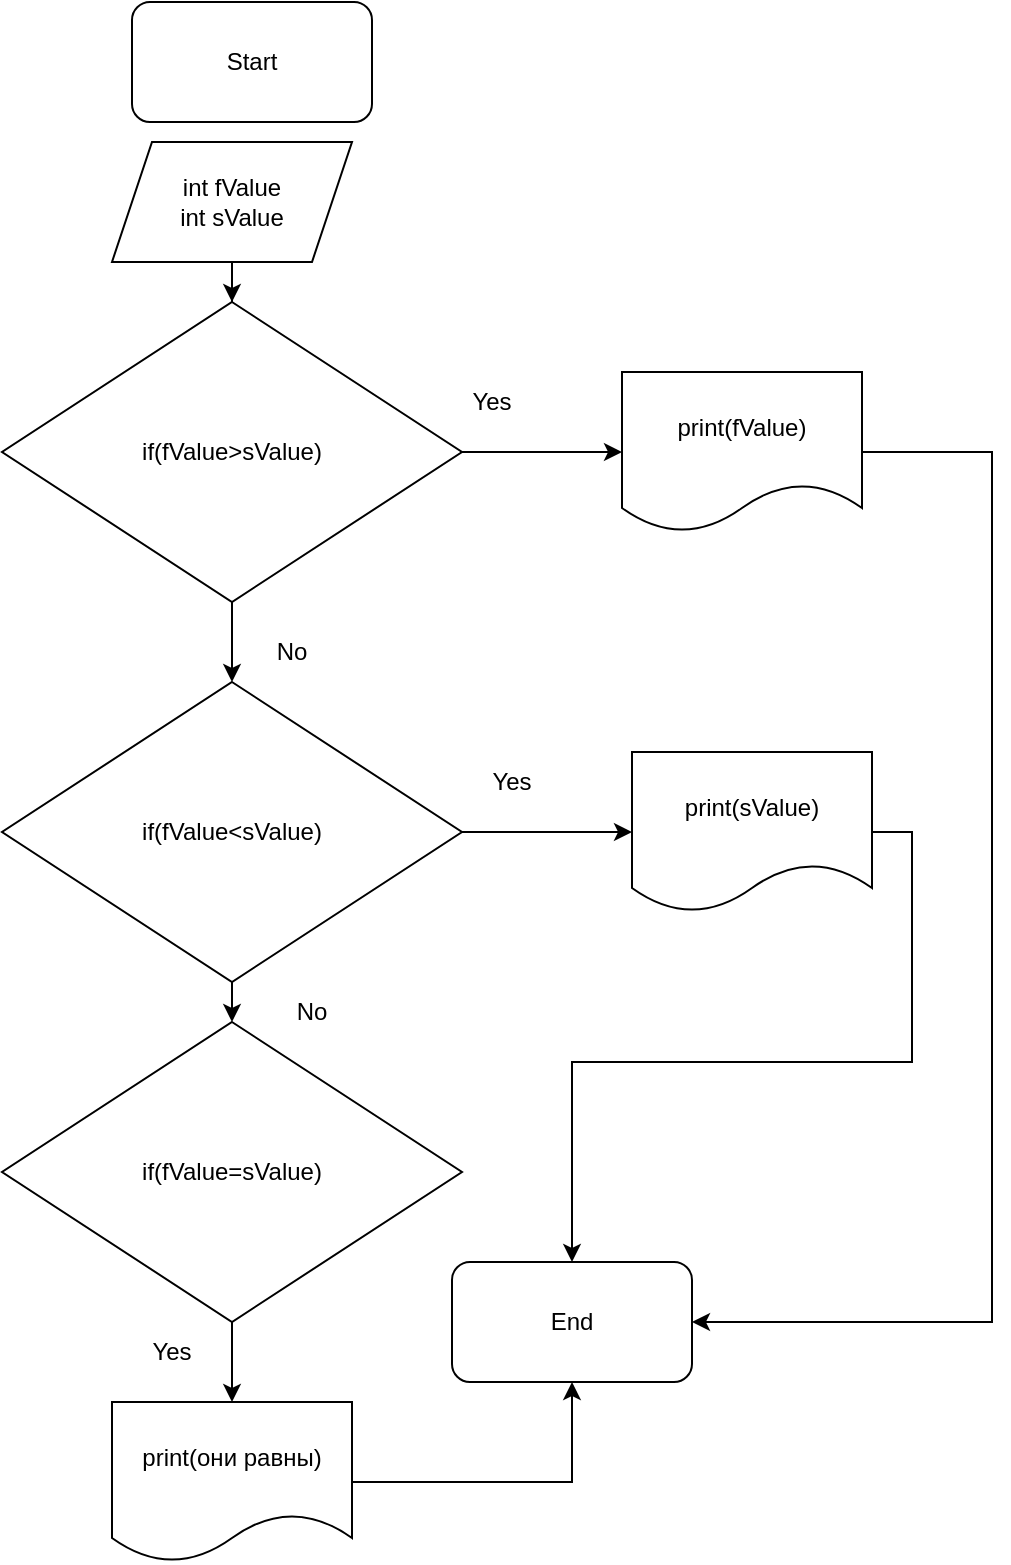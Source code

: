 <mxfile version="20.2.3" type="device" pages="4"><diagram id="yKxUKy81zH5QKMak2klH" name="Задача1"><mxGraphModel dx="1038" dy="551" grid="1" gridSize="10" guides="1" tooltips="1" connect="1" arrows="1" fold="1" page="1" pageScale="1" pageWidth="827" pageHeight="1169" math="0" shadow="0"><root><mxCell id="0"/><mxCell id="1" parent="0"/><mxCell id="kVvOm_kDxzv50vNutfNs-1" value="Start" style="rounded=1;whiteSpace=wrap;html=1;" vertex="1" parent="1"><mxGeometry x="340" y="20" width="120" height="60" as="geometry"/></mxCell><mxCell id="kVvOm_kDxzv50vNutfNs-4" value="" style="edgeStyle=orthogonalEdgeStyle;rounded=0;orthogonalLoop=1;jettySize=auto;html=1;" edge="1" parent="1" source="kVvOm_kDxzv50vNutfNs-2" target="kVvOm_kDxzv50vNutfNs-3"><mxGeometry relative="1" as="geometry"/></mxCell><mxCell id="kVvOm_kDxzv50vNutfNs-2" value="int fValue&lt;br&gt;int sValue" style="shape=parallelogram;perimeter=parallelogramPerimeter;whiteSpace=wrap;html=1;fixedSize=1;" vertex="1" parent="1"><mxGeometry x="330" y="90" width="120" height="60" as="geometry"/></mxCell><mxCell id="kVvOm_kDxzv50vNutfNs-7" value="" style="edgeStyle=orthogonalEdgeStyle;rounded=0;orthogonalLoop=1;jettySize=auto;html=1;" edge="1" parent="1" source="kVvOm_kDxzv50vNutfNs-3" target="kVvOm_kDxzv50vNutfNs-6"><mxGeometry relative="1" as="geometry"/></mxCell><mxCell id="kVvOm_kDxzv50vNutfNs-8" style="edgeStyle=orthogonalEdgeStyle;rounded=0;orthogonalLoop=1;jettySize=auto;html=1;exitX=0.5;exitY=1;exitDx=0;exitDy=0;" edge="1" parent="1" source="kVvOm_kDxzv50vNutfNs-3" target="kVvOm_kDxzv50vNutfNs-5"><mxGeometry relative="1" as="geometry"/></mxCell><mxCell id="kVvOm_kDxzv50vNutfNs-3" value="if(fValue&amp;gt;sValue)" style="rhombus;whiteSpace=wrap;html=1;" vertex="1" parent="1"><mxGeometry x="275" y="170" width="230" height="150" as="geometry"/></mxCell><mxCell id="kVvOm_kDxzv50vNutfNs-10" value="" style="edgeStyle=orthogonalEdgeStyle;rounded=0;orthogonalLoop=1;jettySize=auto;html=1;" edge="1" parent="1" source="kVvOm_kDxzv50vNutfNs-5" target="kVvOm_kDxzv50vNutfNs-9"><mxGeometry relative="1" as="geometry"/></mxCell><mxCell id="kVvOm_kDxzv50vNutfNs-17" style="edgeStyle=orthogonalEdgeStyle;rounded=0;orthogonalLoop=1;jettySize=auto;html=1;exitX=0.5;exitY=1;exitDx=0;exitDy=0;entryX=0.5;entryY=0;entryDx=0;entryDy=0;" edge="1" parent="1" source="kVvOm_kDxzv50vNutfNs-5" target="kVvOm_kDxzv50vNutfNs-16"><mxGeometry relative="1" as="geometry"/></mxCell><mxCell id="kVvOm_kDxzv50vNutfNs-5" value="if(fValue&amp;lt;sValue)" style="rhombus;whiteSpace=wrap;html=1;" vertex="1" parent="1"><mxGeometry x="275" y="360" width="230" height="150" as="geometry"/></mxCell><mxCell id="kVvOm_kDxzv50vNutfNs-15" style="edgeStyle=orthogonalEdgeStyle;rounded=0;orthogonalLoop=1;jettySize=auto;html=1;exitX=1;exitY=0.5;exitDx=0;exitDy=0;entryX=1;entryY=0.5;entryDx=0;entryDy=0;" edge="1" parent="1" source="kVvOm_kDxzv50vNutfNs-6" target="kVvOm_kDxzv50vNutfNs-13"><mxGeometry relative="1" as="geometry"><Array as="points"><mxPoint x="770" y="245"/><mxPoint x="770" y="680"/></Array></mxGeometry></mxCell><mxCell id="kVvOm_kDxzv50vNutfNs-6" value="print(fValue)" style="shape=document;whiteSpace=wrap;html=1;boundedLbl=1;" vertex="1" parent="1"><mxGeometry x="585" y="205" width="120" height="80" as="geometry"/></mxCell><mxCell id="kVvOm_kDxzv50vNutfNs-14" style="edgeStyle=orthogonalEdgeStyle;rounded=0;orthogonalLoop=1;jettySize=auto;html=1;exitX=1;exitY=0.5;exitDx=0;exitDy=0;entryX=0.5;entryY=0;entryDx=0;entryDy=0;" edge="1" parent="1" source="kVvOm_kDxzv50vNutfNs-9" target="kVvOm_kDxzv50vNutfNs-13"><mxGeometry relative="1" as="geometry"><Array as="points"><mxPoint x="730" y="435"/><mxPoint x="730" y="550"/><mxPoint x="560" y="550"/></Array></mxGeometry></mxCell><mxCell id="kVvOm_kDxzv50vNutfNs-9" value="print(sValue)" style="shape=document;whiteSpace=wrap;html=1;boundedLbl=1;" vertex="1" parent="1"><mxGeometry x="590" y="395" width="120" height="80" as="geometry"/></mxCell><mxCell id="kVvOm_kDxzv50vNutfNs-11" value="Yes" style="text;html=1;strokeColor=none;fillColor=none;align=center;verticalAlign=middle;whiteSpace=wrap;rounded=0;" vertex="1" parent="1"><mxGeometry x="490" y="205" width="60" height="30" as="geometry"/></mxCell><mxCell id="kVvOm_kDxzv50vNutfNs-12" value="No" style="text;html=1;strokeColor=none;fillColor=none;align=center;verticalAlign=middle;whiteSpace=wrap;rounded=0;" vertex="1" parent="1"><mxGeometry x="390" y="330" width="60" height="30" as="geometry"/></mxCell><mxCell id="kVvOm_kDxzv50vNutfNs-13" value="End" style="rounded=1;whiteSpace=wrap;html=1;" vertex="1" parent="1"><mxGeometry x="500" y="650" width="120" height="60" as="geometry"/></mxCell><mxCell id="kVvOm_kDxzv50vNutfNs-20" style="edgeStyle=orthogonalEdgeStyle;rounded=0;orthogonalLoop=1;jettySize=auto;html=1;exitX=0.5;exitY=1;exitDx=0;exitDy=0;entryX=0.5;entryY=0;entryDx=0;entryDy=0;" edge="1" parent="1" source="kVvOm_kDxzv50vNutfNs-16" target="kVvOm_kDxzv50vNutfNs-19"><mxGeometry relative="1" as="geometry"/></mxCell><mxCell id="kVvOm_kDxzv50vNutfNs-16" value="if(fValue=sValue)" style="rhombus;whiteSpace=wrap;html=1;" vertex="1" parent="1"><mxGeometry x="275" y="530" width="230" height="150" as="geometry"/></mxCell><mxCell id="kVvOm_kDxzv50vNutfNs-21" style="edgeStyle=orthogonalEdgeStyle;rounded=0;orthogonalLoop=1;jettySize=auto;html=1;exitX=1;exitY=0.5;exitDx=0;exitDy=0;entryX=0.5;entryY=1;entryDx=0;entryDy=0;" edge="1" parent="1" source="kVvOm_kDxzv50vNutfNs-19" target="kVvOm_kDxzv50vNutfNs-13"><mxGeometry relative="1" as="geometry"/></mxCell><mxCell id="kVvOm_kDxzv50vNutfNs-19" value="print(они равны)" style="shape=document;whiteSpace=wrap;html=1;boundedLbl=1;" vertex="1" parent="1"><mxGeometry x="330" y="720" width="120" height="80" as="geometry"/></mxCell><mxCell id="kVvOm_kDxzv50vNutfNs-22" value="No" style="text;html=1;strokeColor=none;fillColor=none;align=center;verticalAlign=middle;whiteSpace=wrap;rounded=0;" vertex="1" parent="1"><mxGeometry x="400" y="510" width="60" height="30" as="geometry"/></mxCell><mxCell id="kVvOm_kDxzv50vNutfNs-23" value="Yes" style="text;html=1;strokeColor=none;fillColor=none;align=center;verticalAlign=middle;whiteSpace=wrap;rounded=0;" vertex="1" parent="1"><mxGeometry x="500" y="395" width="60" height="30" as="geometry"/></mxCell><mxCell id="kVvOm_kDxzv50vNutfNs-24" value="Yes" style="text;html=1;strokeColor=none;fillColor=none;align=center;verticalAlign=middle;whiteSpace=wrap;rounded=0;" vertex="1" parent="1"><mxGeometry x="330" y="680" width="60" height="30" as="geometry"/></mxCell></root></mxGraphModel></diagram><diagram id="b7r-0aSaufglYvPV-Auo" name="Задача 2"><mxGraphModel dx="1038" dy="551" grid="1" gridSize="10" guides="1" tooltips="1" connect="1" arrows="1" fold="1" page="1" pageScale="1" pageWidth="827" pageHeight="1169" math="0" shadow="0"><root><mxCell id="0"/><mxCell id="1" parent="0"/><mxCell id="_4_dlHyUzMax-CFQujQ9-1" value="Start" style="rounded=1;whiteSpace=wrap;html=1;" vertex="1" parent="1"><mxGeometry x="195" y="40" width="120" height="60" as="geometry"/></mxCell><mxCell id="_4_dlHyUzMax-CFQujQ9-2" value="" style="edgeStyle=orthogonalEdgeStyle;rounded=0;orthogonalLoop=1;jettySize=auto;html=1;" edge="1" parent="1" source="_4_dlHyUzMax-CFQujQ9-3" target="_4_dlHyUzMax-CFQujQ9-6"><mxGeometry relative="1" as="geometry"/></mxCell><mxCell id="_4_dlHyUzMax-CFQujQ9-3" value="int fValue&lt;br&gt;int sValue&lt;br&gt;int tValue" style="shape=parallelogram;perimeter=parallelogramPerimeter;whiteSpace=wrap;html=1;fixedSize=1;" vertex="1" parent="1"><mxGeometry x="185" y="110" width="120" height="60" as="geometry"/></mxCell><mxCell id="_4_dlHyUzMax-CFQujQ9-4" value="" style="edgeStyle=orthogonalEdgeStyle;rounded=0;orthogonalLoop=1;jettySize=auto;html=1;" edge="1" parent="1" source="_4_dlHyUzMax-CFQujQ9-6" target="_4_dlHyUzMax-CFQujQ9-11"><mxGeometry relative="1" as="geometry"/></mxCell><mxCell id="_4_dlHyUzMax-CFQujQ9-5" style="edgeStyle=orthogonalEdgeStyle;rounded=0;orthogonalLoop=1;jettySize=auto;html=1;exitX=0.5;exitY=1;exitDx=0;exitDy=0;" edge="1" parent="1" source="_4_dlHyUzMax-CFQujQ9-6" target="_4_dlHyUzMax-CFQujQ9-9"><mxGeometry relative="1" as="geometry"/></mxCell><mxCell id="_4_dlHyUzMax-CFQujQ9-6" value="if(fValue&amp;gt;sValue &amp;amp;&amp;amp; fValue&amp;gt;tValue)" style="rhombus;whiteSpace=wrap;html=1;" vertex="1" parent="1"><mxGeometry x="130" y="190" width="230" height="150" as="geometry"/></mxCell><mxCell id="_4_dlHyUzMax-CFQujQ9-7" value="" style="edgeStyle=orthogonalEdgeStyle;rounded=0;orthogonalLoop=1;jettySize=auto;html=1;" edge="1" parent="1" source="_4_dlHyUzMax-CFQujQ9-9" target="_4_dlHyUzMax-CFQujQ9-13"><mxGeometry relative="1" as="geometry"/></mxCell><mxCell id="_4_dlHyUzMax-CFQujQ9-8" style="edgeStyle=orthogonalEdgeStyle;rounded=0;orthogonalLoop=1;jettySize=auto;html=1;exitX=0.5;exitY=1;exitDx=0;exitDy=0;entryX=0.5;entryY=0;entryDx=0;entryDy=0;" edge="1" parent="1" source="_4_dlHyUzMax-CFQujQ9-9" target="_4_dlHyUzMax-CFQujQ9-18"><mxGeometry relative="1" as="geometry"/></mxCell><mxCell id="_4_dlHyUzMax-CFQujQ9-9" value="if(fValue&amp;lt;sValue &amp;amp;&amp;amp; sValue&amp;gt;tValue)" style="rhombus;whiteSpace=wrap;html=1;" vertex="1" parent="1"><mxGeometry x="130" y="380" width="230" height="150" as="geometry"/></mxCell><mxCell id="_4_dlHyUzMax-CFQujQ9-31" style="edgeStyle=orthogonalEdgeStyle;rounded=0;orthogonalLoop=1;jettySize=auto;html=1;exitX=1;exitY=0.5;exitDx=0;exitDy=0;entryX=0.75;entryY=1;entryDx=0;entryDy=0;" edge="1" parent="1" source="_4_dlHyUzMax-CFQujQ9-11" target="_4_dlHyUzMax-CFQujQ9-16"><mxGeometry relative="1" as="geometry"><Array as="points"><mxPoint x="680" y="265"/><mxPoint x="680" y="900"/><mxPoint x="470" y="900"/></Array></mxGeometry></mxCell><mxCell id="_4_dlHyUzMax-CFQujQ9-11" value="print(fValue)" style="shape=document;whiteSpace=wrap;html=1;boundedLbl=1;" vertex="1" parent="1"><mxGeometry x="445" y="225" width="120" height="80" as="geometry"/></mxCell><mxCell id="_4_dlHyUzMax-CFQujQ9-30" style="edgeStyle=orthogonalEdgeStyle;rounded=0;orthogonalLoop=1;jettySize=auto;html=1;exitX=1;exitY=0.5;exitDx=0;exitDy=0;entryX=1;entryY=0.5;entryDx=0;entryDy=0;" edge="1" parent="1" source="_4_dlHyUzMax-CFQujQ9-13" target="_4_dlHyUzMax-CFQujQ9-16"><mxGeometry relative="1" as="geometry"><Array as="points"><mxPoint x="630" y="455"/><mxPoint x="630" y="850"/></Array></mxGeometry></mxCell><mxCell id="_4_dlHyUzMax-CFQujQ9-13" value="print(sValue)" style="shape=document;whiteSpace=wrap;html=1;boundedLbl=1;" vertex="1" parent="1"><mxGeometry x="445" y="415" width="120" height="80" as="geometry"/></mxCell><mxCell id="_4_dlHyUzMax-CFQujQ9-14" value="Yes" style="text;html=1;strokeColor=none;fillColor=none;align=center;verticalAlign=middle;whiteSpace=wrap;rounded=0;" vertex="1" parent="1"><mxGeometry x="345" y="225" width="60" height="30" as="geometry"/></mxCell><mxCell id="_4_dlHyUzMax-CFQujQ9-15" value="No" style="text;html=1;strokeColor=none;fillColor=none;align=center;verticalAlign=middle;whiteSpace=wrap;rounded=0;" vertex="1" parent="1"><mxGeometry x="245" y="350" width="60" height="30" as="geometry"/></mxCell><mxCell id="_4_dlHyUzMax-CFQujQ9-16" value="End" style="rounded=1;whiteSpace=wrap;html=1;" vertex="1" parent="1"><mxGeometry x="380" y="820" width="120" height="60" as="geometry"/></mxCell><mxCell id="_4_dlHyUzMax-CFQujQ9-24" style="edgeStyle=orthogonalEdgeStyle;rounded=0;orthogonalLoop=1;jettySize=auto;html=1;exitX=1;exitY=0.5;exitDx=0;exitDy=0;entryX=0;entryY=0.5;entryDx=0;entryDy=0;" edge="1" parent="1" source="_4_dlHyUzMax-CFQujQ9-18" target="_4_dlHyUzMax-CFQujQ9-20"><mxGeometry relative="1" as="geometry"/></mxCell><mxCell id="_4_dlHyUzMax-CFQujQ9-27" style="edgeStyle=orthogonalEdgeStyle;rounded=0;orthogonalLoop=1;jettySize=auto;html=1;exitX=0.5;exitY=1;exitDx=0;exitDy=0;entryX=0.5;entryY=0;entryDx=0;entryDy=0;" edge="1" parent="1" source="_4_dlHyUzMax-CFQujQ9-18" target="_4_dlHyUzMax-CFQujQ9-26"><mxGeometry relative="1" as="geometry"/></mxCell><mxCell id="_4_dlHyUzMax-CFQujQ9-18" value="if(fValue+sValue+tValue/3=fValue)" style="rhombus;whiteSpace=wrap;html=1;" vertex="1" parent="1"><mxGeometry x="130" y="550" width="230" height="150" as="geometry"/></mxCell><mxCell id="_4_dlHyUzMax-CFQujQ9-29" style="edgeStyle=orthogonalEdgeStyle;rounded=0;orthogonalLoop=1;jettySize=auto;html=1;exitX=1;exitY=0.5;exitDx=0;exitDy=0;entryX=0.5;entryY=0;entryDx=0;entryDy=0;" edge="1" parent="1" source="_4_dlHyUzMax-CFQujQ9-20" target="_4_dlHyUzMax-CFQujQ9-16"><mxGeometry relative="1" as="geometry"/></mxCell><mxCell id="_4_dlHyUzMax-CFQujQ9-20" value="print(они равны)" style="shape=document;whiteSpace=wrap;html=1;boundedLbl=1;" vertex="1" parent="1"><mxGeometry x="445" y="585" width="120" height="80" as="geometry"/></mxCell><mxCell id="_4_dlHyUzMax-CFQujQ9-21" value="No" style="text;html=1;strokeColor=none;fillColor=none;align=center;verticalAlign=middle;whiteSpace=wrap;rounded=0;" vertex="1" parent="1"><mxGeometry x="245" y="690" width="60" height="30" as="geometry"/></mxCell><mxCell id="_4_dlHyUzMax-CFQujQ9-22" value="Yes" style="text;html=1;strokeColor=none;fillColor=none;align=center;verticalAlign=middle;whiteSpace=wrap;rounded=0;" vertex="1" parent="1"><mxGeometry x="355" y="415" width="60" height="30" as="geometry"/></mxCell><mxCell id="_4_dlHyUzMax-CFQujQ9-23" value="Yes" style="text;html=1;strokeColor=none;fillColor=none;align=center;verticalAlign=middle;whiteSpace=wrap;rounded=0;" vertex="1" parent="1"><mxGeometry x="345" y="585" width="60" height="30" as="geometry"/></mxCell><mxCell id="_4_dlHyUzMax-CFQujQ9-28" style="edgeStyle=orthogonalEdgeStyle;rounded=0;orthogonalLoop=1;jettySize=auto;html=1;exitX=1;exitY=0.5;exitDx=0;exitDy=0;" edge="1" parent="1" source="_4_dlHyUzMax-CFQujQ9-26" target="_4_dlHyUzMax-CFQujQ9-16"><mxGeometry relative="1" as="geometry"/></mxCell><mxCell id="_4_dlHyUzMax-CFQujQ9-26" value="print(tValue)" style="shape=document;whiteSpace=wrap;html=1;boundedLbl=1;" vertex="1" parent="1"><mxGeometry x="185" y="740" width="120" height="80" as="geometry"/></mxCell></root></mxGraphModel></diagram><diagram id="BwbMBBybPB0Ej-NWFeUP" name="Задание 3"><mxGraphModel dx="1038" dy="551" grid="1" gridSize="10" guides="1" tooltips="1" connect="1" arrows="1" fold="1" page="1" pageScale="1" pageWidth="827" pageHeight="1169" math="0" shadow="0"><root><mxCell id="0"/><mxCell id="1" parent="0"/><mxCell id="qA_ETUiiyH4Pz-OY7aNU-3" style="edgeStyle=orthogonalEdgeStyle;rounded=0;orthogonalLoop=1;jettySize=auto;html=1;exitX=0.5;exitY=1;exitDx=0;exitDy=0;entryX=0.5;entryY=0;entryDx=0;entryDy=0;" edge="1" parent="1" source="qA_ETUiiyH4Pz-OY7aNU-1" target="qA_ETUiiyH4Pz-OY7aNU-2"><mxGeometry relative="1" as="geometry"/></mxCell><mxCell id="qA_ETUiiyH4Pz-OY7aNU-1" value="Start" style="rounded=1;whiteSpace=wrap;html=1;" vertex="1" parent="1"><mxGeometry x="320" y="10" width="120" height="60" as="geometry"/></mxCell><mxCell id="qA_ETUiiyH4Pz-OY7aNU-5" value="" style="edgeStyle=orthogonalEdgeStyle;rounded=0;orthogonalLoop=1;jettySize=auto;html=1;" edge="1" parent="1" source="qA_ETUiiyH4Pz-OY7aNU-2" target="qA_ETUiiyH4Pz-OY7aNU-4"><mxGeometry relative="1" as="geometry"/></mxCell><mxCell id="qA_ETUiiyH4Pz-OY7aNU-2" value="int value" style="shape=parallelogram;perimeter=parallelogramPerimeter;whiteSpace=wrap;html=1;fixedSize=1;" vertex="1" parent="1"><mxGeometry x="320" y="90" width="120" height="60" as="geometry"/></mxCell><mxCell id="qA_ETUiiyH4Pz-OY7aNU-7" value="" style="edgeStyle=orthogonalEdgeStyle;rounded=0;orthogonalLoop=1;jettySize=auto;html=1;" edge="1" parent="1" source="qA_ETUiiyH4Pz-OY7aNU-4" target="qA_ETUiiyH4Pz-OY7aNU-6"><mxGeometry relative="1" as="geometry"/></mxCell><mxCell id="qA_ETUiiyH4Pz-OY7aNU-9" value="" style="edgeStyle=orthogonalEdgeStyle;rounded=0;orthogonalLoop=1;jettySize=auto;html=1;" edge="1" parent="1" source="qA_ETUiiyH4Pz-OY7aNU-4" target="qA_ETUiiyH4Pz-OY7aNU-8"><mxGeometry relative="1" as="geometry"/></mxCell><mxCell id="qA_ETUiiyH4Pz-OY7aNU-4" value="value%2=0" style="rhombus;whiteSpace=wrap;html=1;" vertex="1" parent="1"><mxGeometry x="340" y="220" width="80" height="80" as="geometry"/></mxCell><mxCell id="qA_ETUiiyH4Pz-OY7aNU-12" style="edgeStyle=orthogonalEdgeStyle;rounded=0;orthogonalLoop=1;jettySize=auto;html=1;exitX=1;exitY=0.5;exitDx=0;exitDy=0;entryX=0.5;entryY=0;entryDx=0;entryDy=0;" edge="1" parent="1" source="qA_ETUiiyH4Pz-OY7aNU-6" target="qA_ETUiiyH4Pz-OY7aNU-10"><mxGeometry relative="1" as="geometry"/></mxCell><mxCell id="qA_ETUiiyH4Pz-OY7aNU-6" value="print(Четное)" style="shape=document;whiteSpace=wrap;html=1;boundedLbl=1;" vertex="1" parent="1"><mxGeometry x="480" y="220" width="120" height="80" as="geometry"/></mxCell><mxCell id="qA_ETUiiyH4Pz-OY7aNU-11" value="" style="edgeStyle=orthogonalEdgeStyle;rounded=0;orthogonalLoop=1;jettySize=auto;html=1;" edge="1" parent="1" source="qA_ETUiiyH4Pz-OY7aNU-8" target="qA_ETUiiyH4Pz-OY7aNU-10"><mxGeometry relative="1" as="geometry"/></mxCell><mxCell id="qA_ETUiiyH4Pz-OY7aNU-8" value="print(Не четное)" style="shape=document;whiteSpace=wrap;html=1;boundedLbl=1;" vertex="1" parent="1"><mxGeometry x="320" y="380" width="120" height="80" as="geometry"/></mxCell><mxCell id="qA_ETUiiyH4Pz-OY7aNU-10" value="End" style="rounded=1;whiteSpace=wrap;html=1;" vertex="1" parent="1"><mxGeometry x="520" y="390" width="120" height="60" as="geometry"/></mxCell></root></mxGraphModel></diagram><diagram id="bOEvJa5EabSQ2R4T_XSF" name="Задание 8"><mxGraphModel dx="865" dy="459" grid="1" gridSize="10" guides="1" tooltips="1" connect="1" arrows="1" fold="1" page="1" pageScale="1" pageWidth="827" pageHeight="1169" math="0" shadow="0"><root><mxCell id="0"/><mxCell id="1" parent="0"/><mxCell id="RkeuYJBLxn8SkAZ1RL00-1" style="edgeStyle=orthogonalEdgeStyle;rounded=0;orthogonalLoop=1;jettySize=auto;html=1;exitX=0.5;exitY=1;exitDx=0;exitDy=0;entryX=0.5;entryY=0;entryDx=0;entryDy=0;" edge="1" parent="1" source="RkeuYJBLxn8SkAZ1RL00-2" target="RkeuYJBLxn8SkAZ1RL00-4"><mxGeometry relative="1" as="geometry"/></mxCell><mxCell id="RkeuYJBLxn8SkAZ1RL00-2" value="Start" style="rounded=1;whiteSpace=wrap;html=1;" vertex="1" parent="1"><mxGeometry x="340" y="30" width="120" height="60" as="geometry"/></mxCell><mxCell id="RkeuYJBLxn8SkAZ1RL00-3" value="" style="edgeStyle=orthogonalEdgeStyle;rounded=0;orthogonalLoop=1;jettySize=auto;html=1;" edge="1" parent="1" source="RkeuYJBLxn8SkAZ1RL00-4" target="RkeuYJBLxn8SkAZ1RL00-7"><mxGeometry relative="1" as="geometry"><mxPoint x="400" y="240" as="targetPoint"/></mxGeometry></mxCell><mxCell id="RkeuYJBLxn8SkAZ1RL00-4" value="int value&lt;br&gt;int[] numbers" style="shape=parallelogram;perimeter=parallelogramPerimeter;whiteSpace=wrap;html=1;fixedSize=1;" vertex="1" parent="1"><mxGeometry x="340" y="110" width="120" height="60" as="geometry"/></mxCell><mxCell id="RkeuYJBLxn8SkAZ1RL00-14" style="edgeStyle=orthogonalEdgeStyle;rounded=0;orthogonalLoop=1;jettySize=auto;html=1;exitX=0.5;exitY=1;exitDx=0;exitDy=0;entryX=0;entryY=0.5;entryDx=0;entryDy=0;" edge="1" parent="1" source="RkeuYJBLxn8SkAZ1RL00-7" target="RkeuYJBLxn8SkAZ1RL00-10"><mxGeometry relative="1" as="geometry"/></mxCell><mxCell id="RkeuYJBLxn8SkAZ1RL00-23" value="" style="edgeStyle=orthogonalEdgeStyle;rounded=0;orthogonalLoop=1;jettySize=auto;html=1;" edge="1" parent="1" source="RkeuYJBLxn8SkAZ1RL00-7" target="RkeuYJBLxn8SkAZ1RL00-22"><mxGeometry relative="1" as="geometry"/></mxCell><mxCell id="RkeuYJBLxn8SkAZ1RL00-7" value="i&amp;lt;=value" style="rhombus;whiteSpace=wrap;html=1;" vertex="1" parent="1"><mxGeometry x="360" y="200" width="80" height="80" as="geometry"/></mxCell><mxCell id="RkeuYJBLxn8SkAZ1RL00-11" style="edgeStyle=orthogonalEdgeStyle;rounded=0;orthogonalLoop=1;jettySize=auto;html=1;exitX=0.5;exitY=0;exitDx=0;exitDy=0;" edge="1" parent="1" source="RkeuYJBLxn8SkAZ1RL00-10" target="RkeuYJBLxn8SkAZ1RL00-12"><mxGeometry relative="1" as="geometry"><mxPoint x="530" y="180" as="targetPoint"/></mxGeometry></mxCell><mxCell id="RkeuYJBLxn8SkAZ1RL00-17" value="" style="edgeStyle=orthogonalEdgeStyle;rounded=0;orthogonalLoop=1;jettySize=auto;html=1;" edge="1" parent="1" source="RkeuYJBLxn8SkAZ1RL00-10" target="RkeuYJBLxn8SkAZ1RL00-16"><mxGeometry relative="1" as="geometry"/></mxCell><mxCell id="RkeuYJBLxn8SkAZ1RL00-10" value="i%2=0" style="rhombus;whiteSpace=wrap;html=1;" vertex="1" parent="1"><mxGeometry x="440" y="280" width="80" height="80" as="geometry"/></mxCell><mxCell id="RkeuYJBLxn8SkAZ1RL00-15" style="edgeStyle=orthogonalEdgeStyle;rounded=0;orthogonalLoop=1;jettySize=auto;html=1;exitX=0.5;exitY=0;exitDx=0;exitDy=0;entryX=1;entryY=0.5;entryDx=0;entryDy=0;" edge="1" parent="1" source="RkeuYJBLxn8SkAZ1RL00-12" target="RkeuYJBLxn8SkAZ1RL00-7"><mxGeometry relative="1" as="geometry"/></mxCell><mxCell id="RkeuYJBLxn8SkAZ1RL00-12" value="i++" style="rounded=0;whiteSpace=wrap;html=1;" vertex="1" parent="1"><mxGeometry x="510" y="220" width="50" height="20" as="geometry"/></mxCell><mxCell id="RkeuYJBLxn8SkAZ1RL00-20" style="edgeStyle=orthogonalEdgeStyle;rounded=0;orthogonalLoop=1;jettySize=auto;html=1;exitX=0.5;exitY=1;exitDx=0;exitDy=0;entryX=0;entryY=1;entryDx=0;entryDy=0;" edge="1" parent="1" source="RkeuYJBLxn8SkAZ1RL00-16" target="RkeuYJBLxn8SkAZ1RL00-7"><mxGeometry relative="1" as="geometry"/></mxCell><mxCell id="RkeuYJBLxn8SkAZ1RL00-16" value="numbers.add(i)&lt;br&gt;i++" style="whiteSpace=wrap;html=1;" vertex="1" parent="1"><mxGeometry x="580" y="290" width="120" height="60" as="geometry"/></mxCell><mxCell id="RkeuYJBLxn8SkAZ1RL00-18" value="Yes" style="text;html=1;strokeColor=none;fillColor=none;align=center;verticalAlign=middle;whiteSpace=wrap;rounded=0;" vertex="1" parent="1"><mxGeometry x="500" y="290" width="60" height="30" as="geometry"/></mxCell><mxCell id="RkeuYJBLxn8SkAZ1RL00-19" value="No" style="text;html=1;strokeColor=none;fillColor=none;align=center;verticalAlign=middle;whiteSpace=wrap;rounded=0;" vertex="1" parent="1"><mxGeometry x="440" y="260" width="60" height="30" as="geometry"/></mxCell><mxCell id="RkeuYJBLxn8SkAZ1RL00-21" value="Yes" style="text;html=1;strokeColor=none;fillColor=none;align=center;verticalAlign=middle;whiteSpace=wrap;rounded=0;" vertex="1" parent="1"><mxGeometry x="384" y="280" width="60" height="30" as="geometry"/></mxCell><mxCell id="RkeuYJBLxn8SkAZ1RL00-25" value="" style="edgeStyle=orthogonalEdgeStyle;rounded=0;orthogonalLoop=1;jettySize=auto;html=1;" edge="1" parent="1" source="RkeuYJBLxn8SkAZ1RL00-22"><mxGeometry relative="1" as="geometry"><mxPoint x="240.0" y="370" as="targetPoint"/></mxGeometry></mxCell><mxCell id="RkeuYJBLxn8SkAZ1RL00-22" value="print(numbers)" style="shape=document;whiteSpace=wrap;html=1;boundedLbl=1;" vertex="1" parent="1"><mxGeometry x="180" y="200" width="120" height="80" as="geometry"/></mxCell><mxCell id="RkeuYJBLxn8SkAZ1RL00-26" value="End" style="rounded=1;whiteSpace=wrap;html=1;" vertex="1" parent="1"><mxGeometry x="180" y="370" width="120" height="60" as="geometry"/></mxCell></root></mxGraphModel></diagram></mxfile>